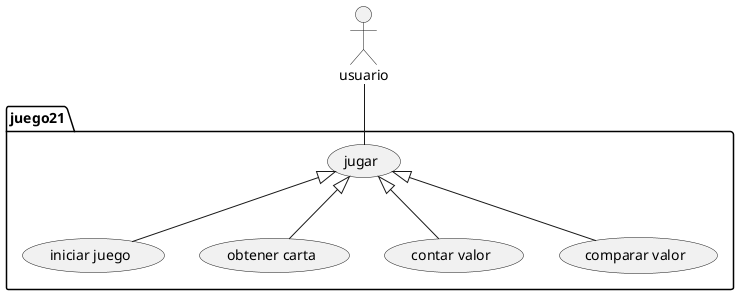 @startuml

actor usuario as g

package juego21 {
    usecase "jugar" as UC1
    usecase "iniciar juego" as UC2
    usecase "obtener carta" as UC3
    usecase "contar valor" as UC4
    usecase "comparar valor" as UC5

    g -- UC1
    UC1 <|-- UC2
    UC1 <|-- UC3
    UC1 <|-- UC4
    UC1 <|-- UC5

}
@enduml